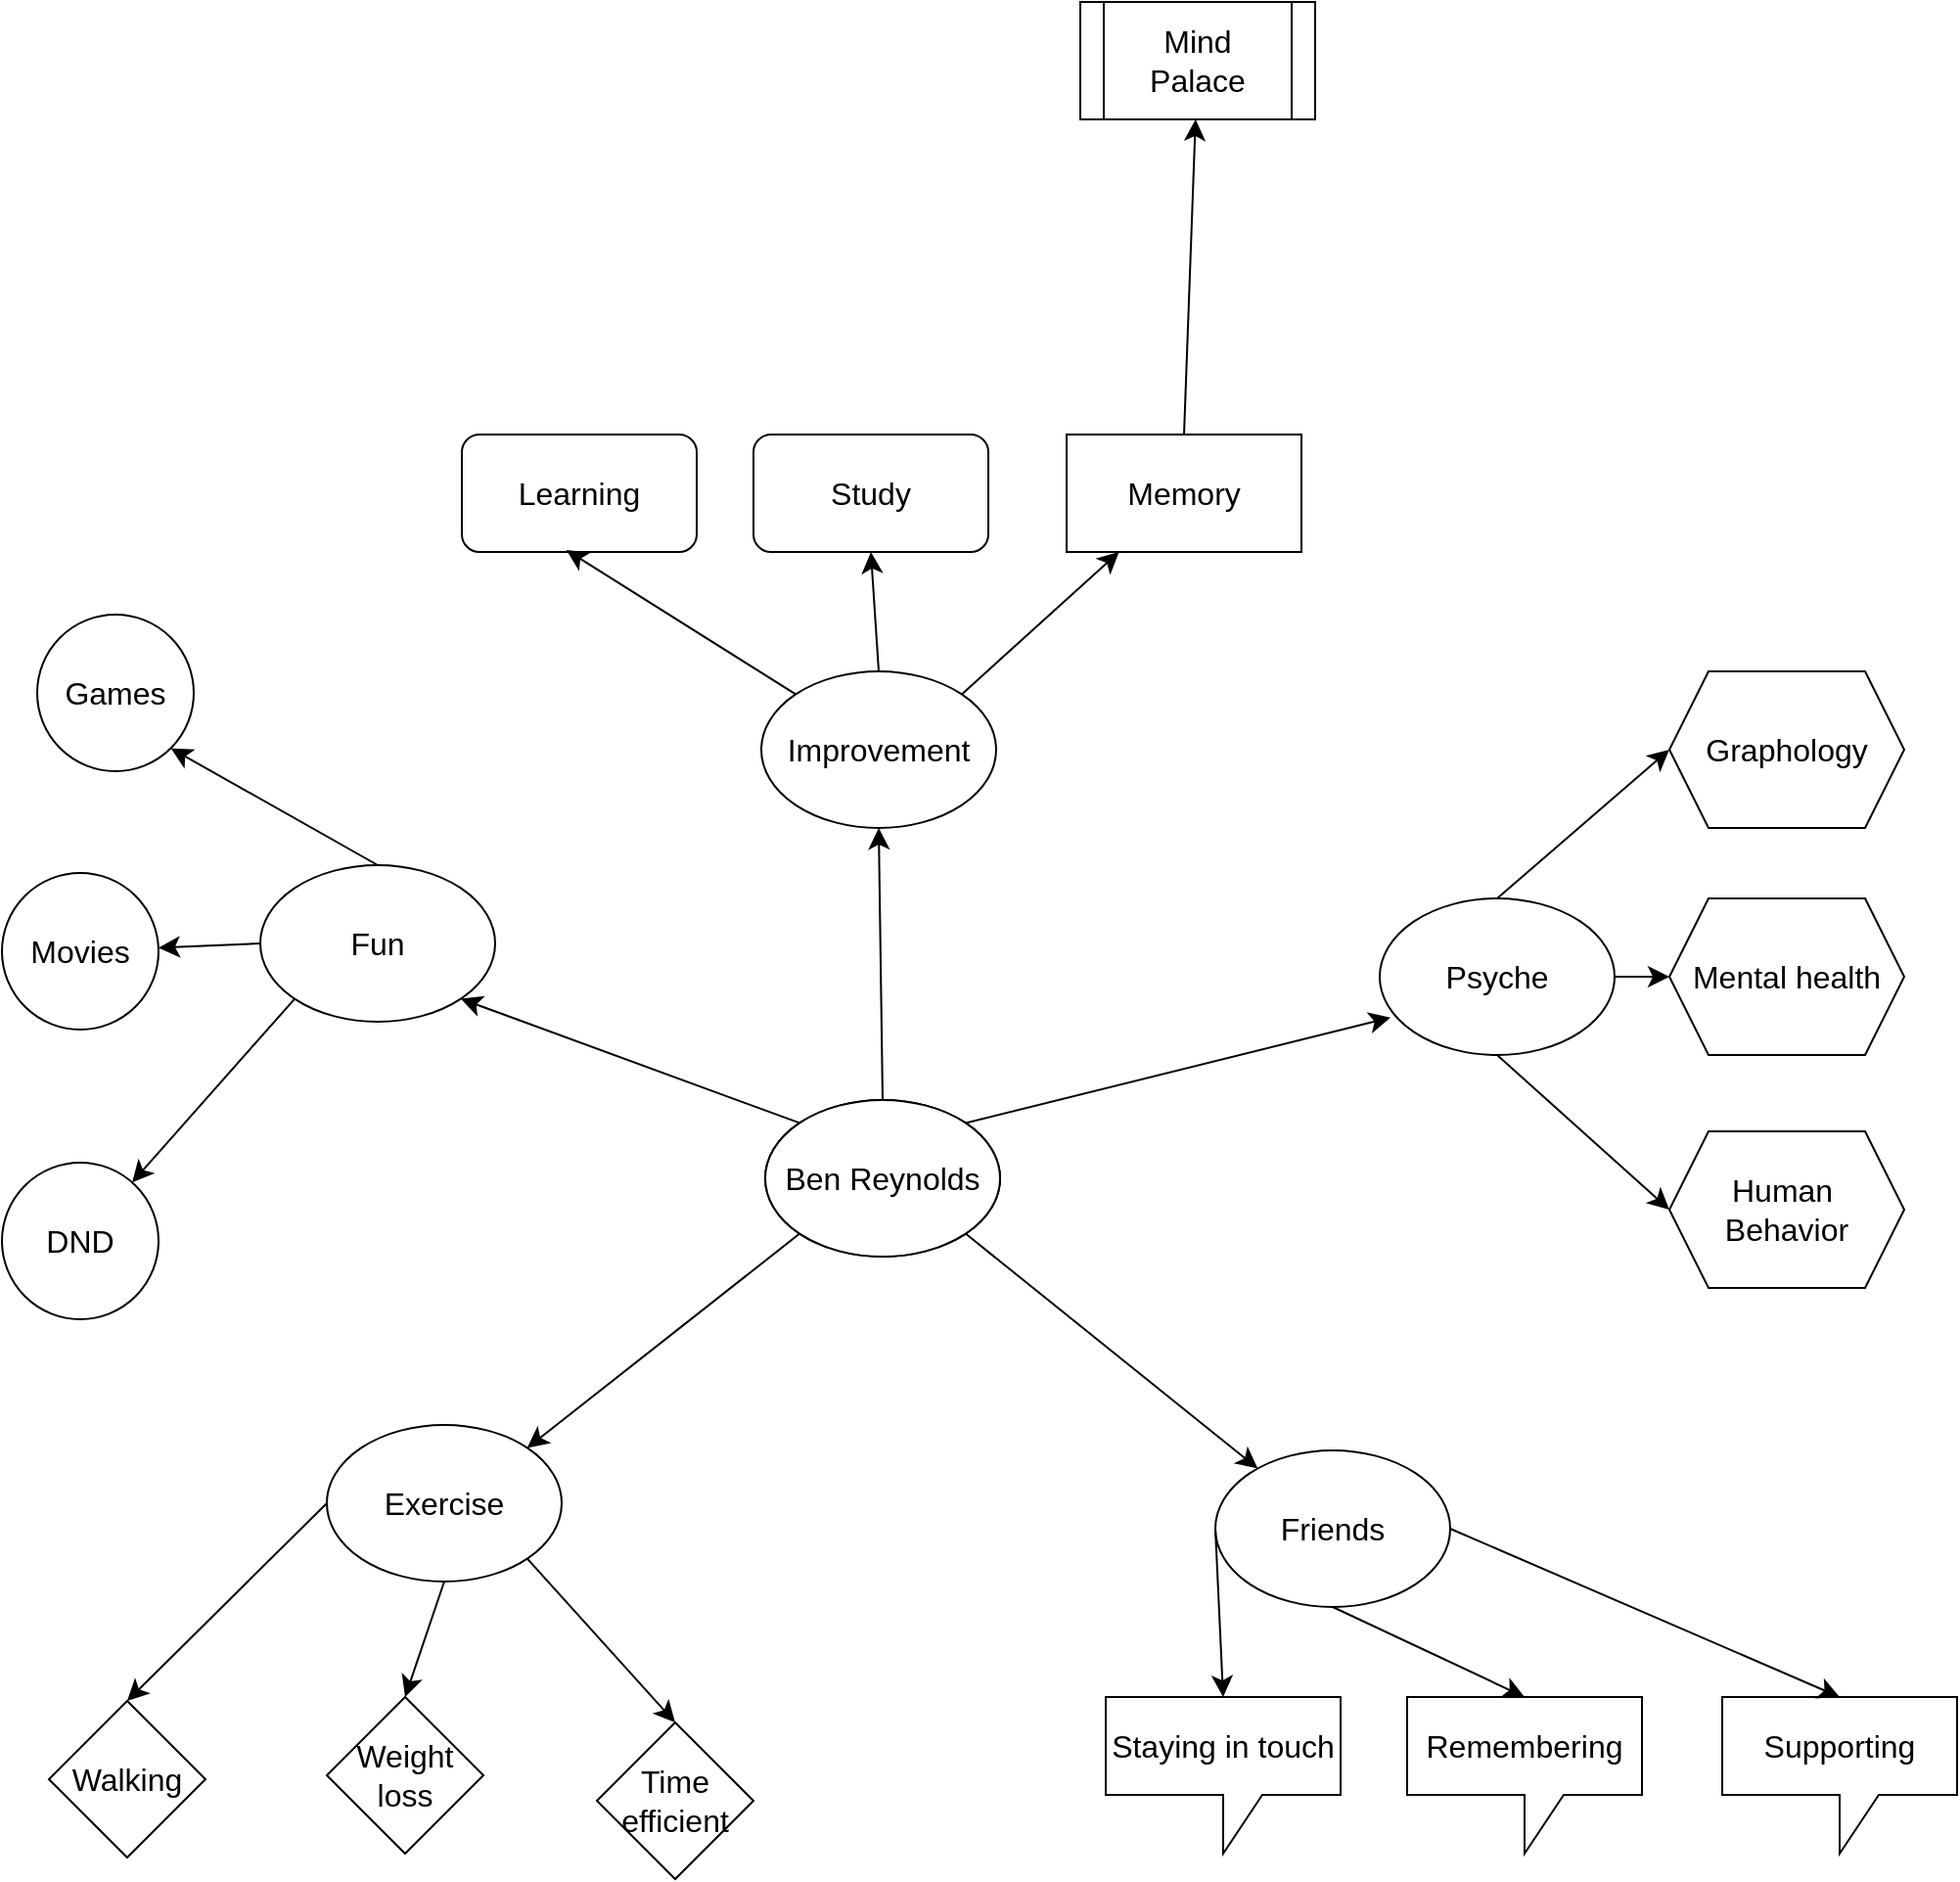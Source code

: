 <mxfile version="22.1.5" type="github">
  <diagram name="Page-1" id="L4g_c3EAHMDt9B9gxOwX">
    <mxGraphModel dx="1522" dy="1220" grid="0" gridSize="10" guides="1" tooltips="1" connect="1" arrows="1" fold="1" page="0" pageScale="1" pageWidth="850" pageHeight="1100" math="0" shadow="0">
      <root>
        <mxCell id="0" />
        <mxCell id="1" parent="0" />
        <mxCell id="LBm5rImJcvd2DAhtR-Aa-1" value="Ben Reynolds" style="ellipse;whiteSpace=wrap;html=1;fontSize=16;" parent="1" vertex="1">
          <mxGeometry x="202" y="208" width="120" height="80" as="geometry" />
        </mxCell>
        <mxCell id="LBm5rImJcvd2DAhtR-Aa-4" style="edgeStyle=none;curved=1;rounded=0;orthogonalLoop=1;jettySize=auto;html=1;exitX=0;exitY=0;exitDx=0;exitDy=0;entryX=1;entryY=1;entryDx=0;entryDy=0;fontSize=12;startSize=8;endSize=8;" parent="1" source="LBm5rImJcvd2DAhtR-Aa-2" target="LBm5rImJcvd2DAhtR-Aa-3" edge="1">
          <mxGeometry relative="1" as="geometry" />
        </mxCell>
        <mxCell id="LBm5rImJcvd2DAhtR-Aa-10" style="edgeStyle=none;curved=1;rounded=0;orthogonalLoop=1;jettySize=auto;html=1;exitX=0.5;exitY=0;exitDx=0;exitDy=0;entryX=0.5;entryY=1;entryDx=0;entryDy=0;fontSize=12;startSize=8;endSize=8;" parent="1" source="LBm5rImJcvd2DAhtR-Aa-2" target="LBm5rImJcvd2DAhtR-Aa-6" edge="1">
          <mxGeometry relative="1" as="geometry" />
        </mxCell>
        <mxCell id="LBm5rImJcvd2DAhtR-Aa-12" style="edgeStyle=none;curved=1;rounded=0;orthogonalLoop=1;jettySize=auto;html=1;exitX=1;exitY=1;exitDx=0;exitDy=0;fontSize=12;startSize=8;endSize=8;" parent="1" source="LBm5rImJcvd2DAhtR-Aa-2" target="LBm5rImJcvd2DAhtR-Aa-9" edge="1">
          <mxGeometry relative="1" as="geometry" />
        </mxCell>
        <mxCell id="LBm5rImJcvd2DAhtR-Aa-13" style="edgeStyle=none;curved=1;rounded=0;orthogonalLoop=1;jettySize=auto;html=1;exitX=0;exitY=1;exitDx=0;exitDy=0;entryX=1;entryY=0;entryDx=0;entryDy=0;fontSize=12;startSize=8;endSize=8;" parent="1" source="LBm5rImJcvd2DAhtR-Aa-2" target="LBm5rImJcvd2DAhtR-Aa-8" edge="1">
          <mxGeometry relative="1" as="geometry" />
        </mxCell>
        <mxCell id="LBm5rImJcvd2DAhtR-Aa-2" value="Ben Reynolds" style="ellipse;whiteSpace=wrap;html=1;fontSize=16;" parent="1" vertex="1">
          <mxGeometry x="202" y="208" width="120" height="80" as="geometry" />
        </mxCell>
        <mxCell id="4XEcg5dc7mFZjT0D9GVV-13" style="edgeStyle=none;curved=1;rounded=0;orthogonalLoop=1;jettySize=auto;html=1;exitX=0;exitY=1;exitDx=0;exitDy=0;fontSize=12;startSize=8;endSize=8;" edge="1" parent="1" source="LBm5rImJcvd2DAhtR-Aa-3" target="4XEcg5dc7mFZjT0D9GVV-12">
          <mxGeometry relative="1" as="geometry" />
        </mxCell>
        <mxCell id="4XEcg5dc7mFZjT0D9GVV-14" style="edgeStyle=none;curved=1;rounded=0;orthogonalLoop=1;jettySize=auto;html=1;exitX=0;exitY=0.5;exitDx=0;exitDy=0;fontSize=12;startSize=8;endSize=8;" edge="1" parent="1" source="LBm5rImJcvd2DAhtR-Aa-3" target="4XEcg5dc7mFZjT0D9GVV-11">
          <mxGeometry relative="1" as="geometry" />
        </mxCell>
        <mxCell id="4XEcg5dc7mFZjT0D9GVV-15" style="edgeStyle=none;curved=1;rounded=0;orthogonalLoop=1;jettySize=auto;html=1;exitX=0.5;exitY=0;exitDx=0;exitDy=0;entryX=1;entryY=1;entryDx=0;entryDy=0;fontSize=12;startSize=8;endSize=8;" edge="1" parent="1" source="LBm5rImJcvd2DAhtR-Aa-3" target="4XEcg5dc7mFZjT0D9GVV-10">
          <mxGeometry relative="1" as="geometry" />
        </mxCell>
        <mxCell id="LBm5rImJcvd2DAhtR-Aa-3" value="Fun" style="ellipse;whiteSpace=wrap;html=1;fontSize=16;" parent="1" vertex="1">
          <mxGeometry x="-56" y="88" width="120" height="80" as="geometry" />
        </mxCell>
        <mxCell id="4XEcg5dc7mFZjT0D9GVV-8" style="edgeStyle=none;curved=1;rounded=0;orthogonalLoop=1;jettySize=auto;html=1;exitX=0.5;exitY=0;exitDx=0;exitDy=0;entryX=0.5;entryY=1;entryDx=0;entryDy=0;fontSize=12;startSize=8;endSize=8;" edge="1" parent="1" source="LBm5rImJcvd2DAhtR-Aa-6" target="4XEcg5dc7mFZjT0D9GVV-4">
          <mxGeometry relative="1" as="geometry" />
        </mxCell>
        <mxCell id="4XEcg5dc7mFZjT0D9GVV-9" style="edgeStyle=none;curved=1;rounded=0;orthogonalLoop=1;jettySize=auto;html=1;exitX=1;exitY=0;exitDx=0;exitDy=0;fontSize=12;startSize=8;endSize=8;" edge="1" parent="1" source="LBm5rImJcvd2DAhtR-Aa-6" target="4XEcg5dc7mFZjT0D9GVV-5">
          <mxGeometry relative="1" as="geometry" />
        </mxCell>
        <mxCell id="LBm5rImJcvd2DAhtR-Aa-6" value="Improvement" style="ellipse;whiteSpace=wrap;html=1;fontSize=16;" parent="1" vertex="1">
          <mxGeometry x="200" y="-11" width="120" height="80" as="geometry" />
        </mxCell>
        <mxCell id="4XEcg5dc7mFZjT0D9GVV-32" style="edgeStyle=none;curved=1;rounded=0;orthogonalLoop=1;jettySize=auto;html=1;exitX=0.5;exitY=0;exitDx=0;exitDy=0;entryX=0;entryY=0.5;entryDx=0;entryDy=0;fontSize=12;startSize=8;endSize=8;" edge="1" parent="1" source="LBm5rImJcvd2DAhtR-Aa-7" target="4XEcg5dc7mFZjT0D9GVV-29">
          <mxGeometry relative="1" as="geometry" />
        </mxCell>
        <mxCell id="4XEcg5dc7mFZjT0D9GVV-33" style="edgeStyle=none;curved=1;rounded=0;orthogonalLoop=1;jettySize=auto;html=1;exitX=1;exitY=0.5;exitDx=0;exitDy=0;fontSize=12;startSize=8;endSize=8;" edge="1" parent="1" source="LBm5rImJcvd2DAhtR-Aa-7" target="4XEcg5dc7mFZjT0D9GVV-30">
          <mxGeometry relative="1" as="geometry" />
        </mxCell>
        <mxCell id="4XEcg5dc7mFZjT0D9GVV-34" style="edgeStyle=none;curved=1;rounded=0;orthogonalLoop=1;jettySize=auto;html=1;exitX=0.5;exitY=1;exitDx=0;exitDy=0;entryX=0;entryY=0.5;entryDx=0;entryDy=0;fontSize=12;startSize=8;endSize=8;" edge="1" parent="1" source="LBm5rImJcvd2DAhtR-Aa-7" target="4XEcg5dc7mFZjT0D9GVV-31">
          <mxGeometry relative="1" as="geometry" />
        </mxCell>
        <mxCell id="LBm5rImJcvd2DAhtR-Aa-7" value="Psyche" style="ellipse;whiteSpace=wrap;html=1;fontSize=16;" parent="1" vertex="1">
          <mxGeometry x="516" y="105" width="120" height="80" as="geometry" />
        </mxCell>
        <mxCell id="4XEcg5dc7mFZjT0D9GVV-19" style="edgeStyle=none;curved=1;rounded=0;orthogonalLoop=1;jettySize=auto;html=1;exitX=0;exitY=0.5;exitDx=0;exitDy=0;entryX=0.5;entryY=0;entryDx=0;entryDy=0;fontSize=12;startSize=8;endSize=8;" edge="1" parent="1" source="LBm5rImJcvd2DAhtR-Aa-8" target="4XEcg5dc7mFZjT0D9GVV-16">
          <mxGeometry relative="1" as="geometry" />
        </mxCell>
        <mxCell id="4XEcg5dc7mFZjT0D9GVV-20" style="edgeStyle=none;curved=1;rounded=0;orthogonalLoop=1;jettySize=auto;html=1;exitX=0.5;exitY=1;exitDx=0;exitDy=0;entryX=0.5;entryY=0;entryDx=0;entryDy=0;fontSize=12;startSize=8;endSize=8;" edge="1" parent="1" source="LBm5rImJcvd2DAhtR-Aa-8" target="4XEcg5dc7mFZjT0D9GVV-17">
          <mxGeometry relative="1" as="geometry" />
        </mxCell>
        <mxCell id="4XEcg5dc7mFZjT0D9GVV-21" style="edgeStyle=none;curved=1;rounded=0;orthogonalLoop=1;jettySize=auto;html=1;exitX=1;exitY=1;exitDx=0;exitDy=0;entryX=0.5;entryY=0;entryDx=0;entryDy=0;fontSize=12;startSize=8;endSize=8;" edge="1" parent="1" source="LBm5rImJcvd2DAhtR-Aa-8" target="4XEcg5dc7mFZjT0D9GVV-18">
          <mxGeometry relative="1" as="geometry" />
        </mxCell>
        <mxCell id="LBm5rImJcvd2DAhtR-Aa-8" value="Exercise" style="ellipse;whiteSpace=wrap;html=1;fontSize=16;" parent="1" vertex="1">
          <mxGeometry x="-22" y="374" width="120" height="80" as="geometry" />
        </mxCell>
        <mxCell id="LBm5rImJcvd2DAhtR-Aa-9" value="Friends" style="ellipse;whiteSpace=wrap;html=1;fontSize=16;" parent="1" vertex="1">
          <mxGeometry x="432" y="387" width="120" height="80" as="geometry" />
        </mxCell>
        <mxCell id="4XEcg5dc7mFZjT0D9GVV-1" style="edgeStyle=none;curved=1;rounded=0;orthogonalLoop=1;jettySize=auto;html=1;exitX=1;exitY=0;exitDx=0;exitDy=0;entryX=0.046;entryY=0.761;entryDx=0;entryDy=0;entryPerimeter=0;fontSize=12;startSize=8;endSize=8;" edge="1" parent="1" source="LBm5rImJcvd2DAhtR-Aa-2" target="LBm5rImJcvd2DAhtR-Aa-7">
          <mxGeometry relative="1" as="geometry" />
        </mxCell>
        <mxCell id="4XEcg5dc7mFZjT0D9GVV-3" value="Learning" style="rounded=1;whiteSpace=wrap;html=1;fontSize=16;" vertex="1" parent="1">
          <mxGeometry x="47" y="-132" width="120" height="60" as="geometry" />
        </mxCell>
        <mxCell id="4XEcg5dc7mFZjT0D9GVV-4" value="Study" style="rounded=1;whiteSpace=wrap;html=1;fontSize=16;" vertex="1" parent="1">
          <mxGeometry x="196" y="-132" width="120" height="60" as="geometry" />
        </mxCell>
        <mxCell id="4XEcg5dc7mFZjT0D9GVV-36" style="edgeStyle=none;curved=1;rounded=0;orthogonalLoop=1;jettySize=auto;html=1;exitX=0.5;exitY=0;exitDx=0;exitDy=0;fontSize=12;startSize=8;endSize=8;" edge="1" parent="1" source="4XEcg5dc7mFZjT0D9GVV-5" target="4XEcg5dc7mFZjT0D9GVV-35">
          <mxGeometry relative="1" as="geometry" />
        </mxCell>
        <mxCell id="4XEcg5dc7mFZjT0D9GVV-5" value="Memory" style="rounded=0;whiteSpace=wrap;html=1;fontSize=16;" vertex="1" parent="1">
          <mxGeometry x="356" y="-132" width="120" height="60" as="geometry" />
        </mxCell>
        <mxCell id="4XEcg5dc7mFZjT0D9GVV-7" style="edgeStyle=none;curved=1;rounded=0;orthogonalLoop=1;jettySize=auto;html=1;exitX=0;exitY=0;exitDx=0;exitDy=0;entryX=0.445;entryY=0.984;entryDx=0;entryDy=0;entryPerimeter=0;fontSize=12;startSize=8;endSize=8;" edge="1" parent="1" source="LBm5rImJcvd2DAhtR-Aa-6" target="4XEcg5dc7mFZjT0D9GVV-3">
          <mxGeometry relative="1" as="geometry" />
        </mxCell>
        <mxCell id="4XEcg5dc7mFZjT0D9GVV-10" value="Games" style="ellipse;whiteSpace=wrap;html=1;aspect=fixed;fontSize=16;" vertex="1" parent="1">
          <mxGeometry x="-170" y="-40" width="80" height="80" as="geometry" />
        </mxCell>
        <mxCell id="4XEcg5dc7mFZjT0D9GVV-11" value="Movies" style="ellipse;whiteSpace=wrap;html=1;aspect=fixed;fontSize=16;" vertex="1" parent="1">
          <mxGeometry x="-188" y="92" width="80" height="80" as="geometry" />
        </mxCell>
        <mxCell id="4XEcg5dc7mFZjT0D9GVV-12" value="DND" style="ellipse;whiteSpace=wrap;html=1;aspect=fixed;fontSize=16;" vertex="1" parent="1">
          <mxGeometry x="-188" y="240" width="80" height="80" as="geometry" />
        </mxCell>
        <mxCell id="4XEcg5dc7mFZjT0D9GVV-16" value="Walking" style="rhombus;whiteSpace=wrap;html=1;fontSize=16;" vertex="1" parent="1">
          <mxGeometry x="-164" y="515" width="80" height="80" as="geometry" />
        </mxCell>
        <mxCell id="4XEcg5dc7mFZjT0D9GVV-17" value="Weight&lt;br&gt;loss" style="rhombus;whiteSpace=wrap;html=1;fontSize=16;" vertex="1" parent="1">
          <mxGeometry x="-22" y="513" width="80" height="80" as="geometry" />
        </mxCell>
        <mxCell id="4XEcg5dc7mFZjT0D9GVV-18" value="Time&lt;br&gt;efficient" style="rhombus;whiteSpace=wrap;html=1;fontSize=16;" vertex="1" parent="1">
          <mxGeometry x="116" y="526" width="80" height="80" as="geometry" />
        </mxCell>
        <mxCell id="4XEcg5dc7mFZjT0D9GVV-23" value="Staying in touch" style="shape=callout;whiteSpace=wrap;html=1;perimeter=calloutPerimeter;fontSize=16;" vertex="1" parent="1">
          <mxGeometry x="376" y="513" width="120" height="80" as="geometry" />
        </mxCell>
        <mxCell id="4XEcg5dc7mFZjT0D9GVV-24" value="Remembering" style="shape=callout;whiteSpace=wrap;html=1;perimeter=calloutPerimeter;fontSize=16;" vertex="1" parent="1">
          <mxGeometry x="530" y="513" width="120" height="80" as="geometry" />
        </mxCell>
        <mxCell id="4XEcg5dc7mFZjT0D9GVV-25" value="Supporting" style="shape=callout;whiteSpace=wrap;html=1;perimeter=calloutPerimeter;fontSize=16;" vertex="1" parent="1">
          <mxGeometry x="691" y="513" width="120" height="80" as="geometry" />
        </mxCell>
        <mxCell id="4XEcg5dc7mFZjT0D9GVV-26" style="edgeStyle=none;curved=1;rounded=0;orthogonalLoop=1;jettySize=auto;html=1;exitX=0;exitY=0.5;exitDx=0;exitDy=0;entryX=0.5;entryY=0;entryDx=0;entryDy=0;entryPerimeter=0;fontSize=12;startSize=8;endSize=8;" edge="1" parent="1" source="LBm5rImJcvd2DAhtR-Aa-9" target="4XEcg5dc7mFZjT0D9GVV-23">
          <mxGeometry relative="1" as="geometry" />
        </mxCell>
        <mxCell id="4XEcg5dc7mFZjT0D9GVV-27" style="edgeStyle=none;curved=1;rounded=0;orthogonalLoop=1;jettySize=auto;html=1;exitX=0.5;exitY=1;exitDx=0;exitDy=0;entryX=0.5;entryY=0;entryDx=0;entryDy=0;entryPerimeter=0;fontSize=12;startSize=8;endSize=8;" edge="1" parent="1" source="LBm5rImJcvd2DAhtR-Aa-9" target="4XEcg5dc7mFZjT0D9GVV-24">
          <mxGeometry relative="1" as="geometry" />
        </mxCell>
        <mxCell id="4XEcg5dc7mFZjT0D9GVV-28" style="edgeStyle=none;curved=1;rounded=0;orthogonalLoop=1;jettySize=auto;html=1;exitX=1;exitY=0.5;exitDx=0;exitDy=0;entryX=0.5;entryY=0;entryDx=0;entryDy=0;entryPerimeter=0;fontSize=12;startSize=8;endSize=8;" edge="1" parent="1" source="LBm5rImJcvd2DAhtR-Aa-9" target="4XEcg5dc7mFZjT0D9GVV-25">
          <mxGeometry relative="1" as="geometry" />
        </mxCell>
        <mxCell id="4XEcg5dc7mFZjT0D9GVV-29" value="Graphology" style="shape=hexagon;perimeter=hexagonPerimeter2;whiteSpace=wrap;html=1;fixedSize=1;fontSize=16;" vertex="1" parent="1">
          <mxGeometry x="664" y="-11" width="120" height="80" as="geometry" />
        </mxCell>
        <mxCell id="4XEcg5dc7mFZjT0D9GVV-30" value="Mental health" style="shape=hexagon;perimeter=hexagonPerimeter2;whiteSpace=wrap;html=1;fixedSize=1;fontSize=16;" vertex="1" parent="1">
          <mxGeometry x="664" y="105" width="120" height="80" as="geometry" />
        </mxCell>
        <mxCell id="4XEcg5dc7mFZjT0D9GVV-31" value="Human&amp;nbsp;&lt;br&gt;Behavior" style="shape=hexagon;perimeter=hexagonPerimeter2;whiteSpace=wrap;html=1;fixedSize=1;fontSize=16;" vertex="1" parent="1">
          <mxGeometry x="664" y="224" width="120" height="80" as="geometry" />
        </mxCell>
        <mxCell id="4XEcg5dc7mFZjT0D9GVV-35" value="Mind&lt;br&gt;Palace" style="shape=process;whiteSpace=wrap;html=1;backgroundOutline=1;fontSize=16;" vertex="1" parent="1">
          <mxGeometry x="363" y="-353" width="120" height="60" as="geometry" />
        </mxCell>
      </root>
    </mxGraphModel>
  </diagram>
</mxfile>

